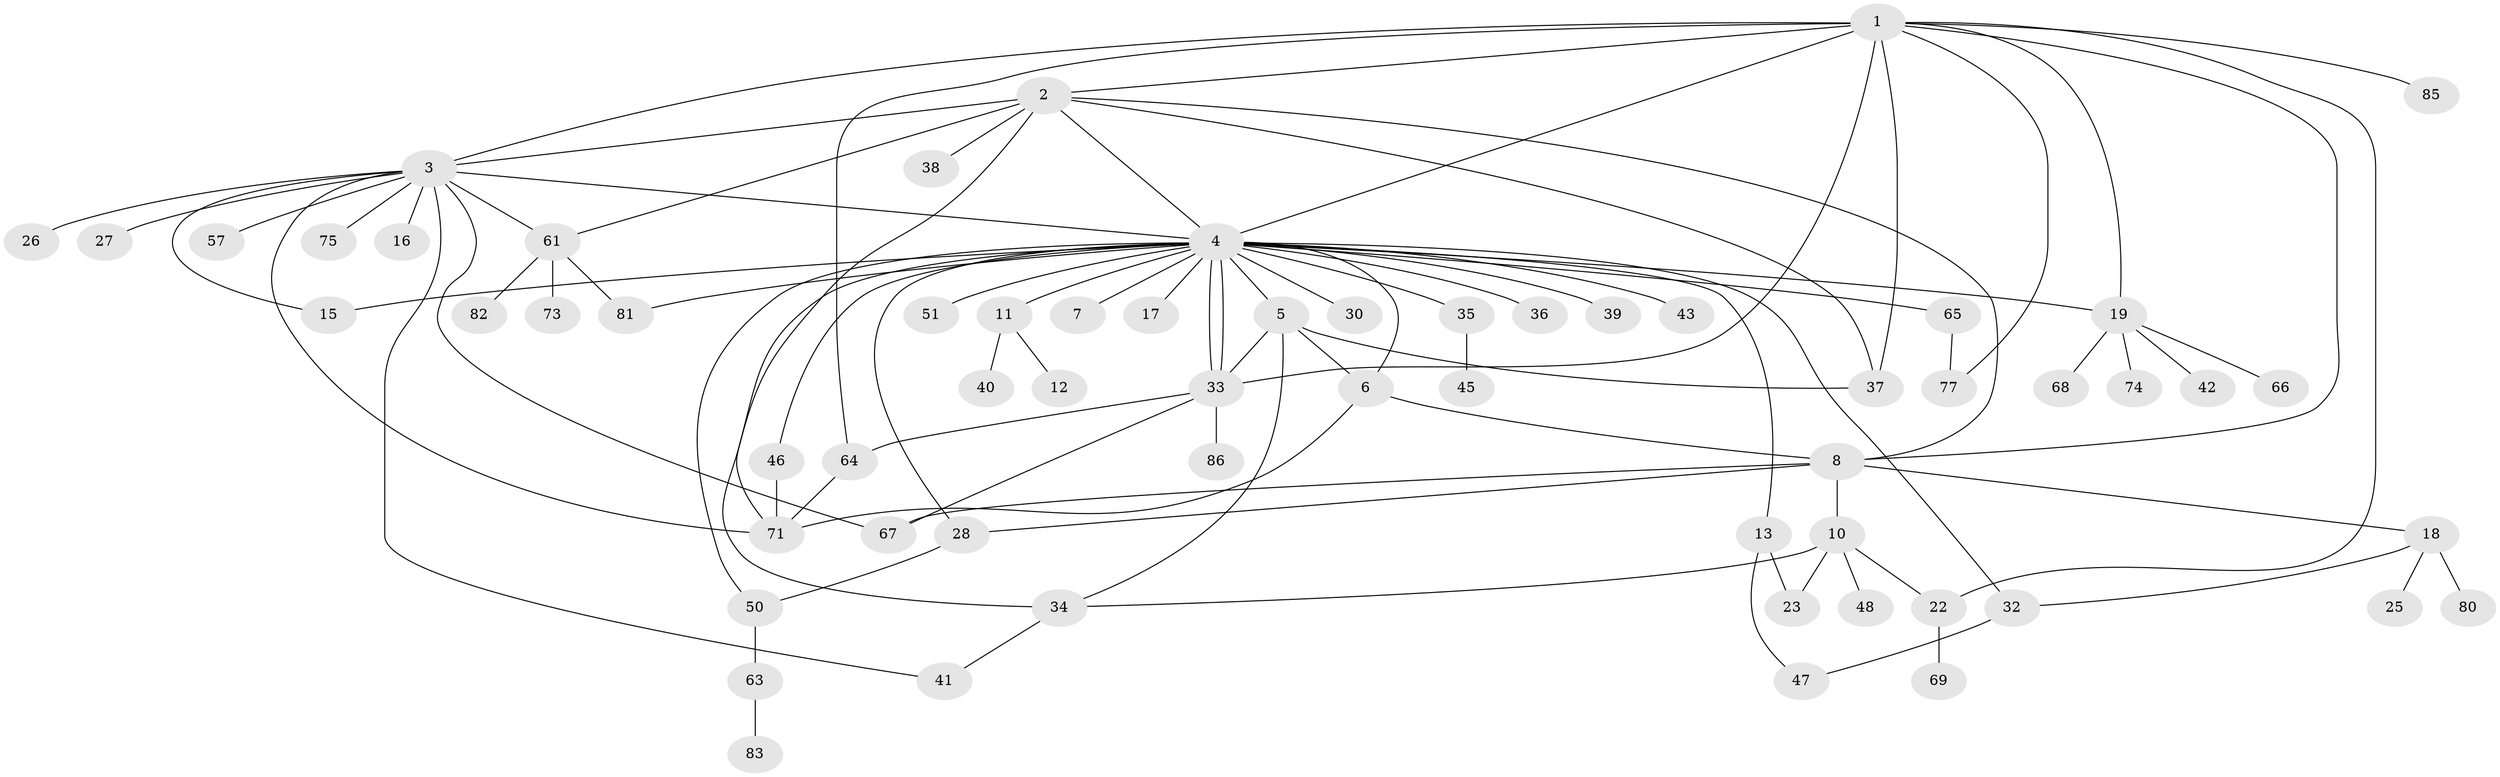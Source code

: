 // original degree distribution, {13: 0.023255813953488372, 9: 0.011627906976744186, 24: 0.011627906976744186, 2: 0.27906976744186046, 5: 0.046511627906976744, 1: 0.4186046511627907, 7: 0.011627906976744186, 4: 0.03488372093023256, 3: 0.11627906976744186, 6: 0.03488372093023256, 8: 0.011627906976744186}
// Generated by graph-tools (version 1.1) at 2025/11/02/27/25 16:11:12]
// undirected, 62 vertices, 93 edges
graph export_dot {
graph [start="1"]
  node [color=gray90,style=filled];
  1 [super="+44"];
  2 [super="+21"];
  3 [super="+24"];
  4 [super="+9"];
  5 [super="+20"];
  6 [super="+78"];
  7;
  8 [super="+55"];
  10 [super="+29"];
  11 [super="+14"];
  12;
  13 [super="+56"];
  15;
  16 [super="+49"];
  17;
  18;
  19 [super="+59"];
  22;
  23;
  25 [super="+62"];
  26;
  27;
  28 [super="+31"];
  30;
  32 [super="+79"];
  33 [super="+72"];
  34 [super="+53"];
  35;
  36;
  37 [super="+58"];
  38;
  39;
  40;
  41;
  42;
  43;
  45;
  46 [super="+52"];
  47 [super="+54"];
  48;
  50 [super="+60"];
  51;
  57;
  61 [super="+84"];
  63;
  64;
  65;
  66;
  67 [super="+70"];
  68;
  69;
  71 [super="+76"];
  73;
  74;
  75;
  77;
  80;
  81;
  82;
  83;
  85;
  86;
  1 -- 2;
  1 -- 3 [weight=2];
  1 -- 4;
  1 -- 19;
  1 -- 22;
  1 -- 33;
  1 -- 64;
  1 -- 77;
  1 -- 85;
  1 -- 8;
  1 -- 37;
  2 -- 3;
  2 -- 4;
  2 -- 8;
  2 -- 37;
  2 -- 38;
  2 -- 61;
  2 -- 71;
  3 -- 4;
  3 -- 15;
  3 -- 16;
  3 -- 27;
  3 -- 41;
  3 -- 57;
  3 -- 61;
  3 -- 67;
  3 -- 71;
  3 -- 75;
  3 -- 26;
  4 -- 5;
  4 -- 6;
  4 -- 7;
  4 -- 11;
  4 -- 13;
  4 -- 15;
  4 -- 17;
  4 -- 19;
  4 -- 28;
  4 -- 30;
  4 -- 32;
  4 -- 33;
  4 -- 33;
  4 -- 34;
  4 -- 35;
  4 -- 39;
  4 -- 43;
  4 -- 46;
  4 -- 65;
  4 -- 81;
  4 -- 51;
  4 -- 36;
  4 -- 50;
  5 -- 33;
  5 -- 34;
  5 -- 6;
  5 -- 37;
  6 -- 8;
  6 -- 71;
  8 -- 10;
  8 -- 18;
  8 -- 28;
  8 -- 67;
  10 -- 22;
  10 -- 23;
  10 -- 34;
  10 -- 48;
  11 -- 12;
  11 -- 40;
  13 -- 47;
  13 -- 23;
  18 -- 25;
  18 -- 32;
  18 -- 80;
  19 -- 42;
  19 -- 66;
  19 -- 74;
  19 -- 68;
  22 -- 69;
  28 -- 50;
  32 -- 47;
  33 -- 64;
  33 -- 86;
  33 -- 67;
  34 -- 41;
  35 -- 45;
  46 -- 71;
  50 -- 63;
  61 -- 73;
  61 -- 81;
  61 -- 82;
  63 -- 83;
  64 -- 71;
  65 -- 77;
}
